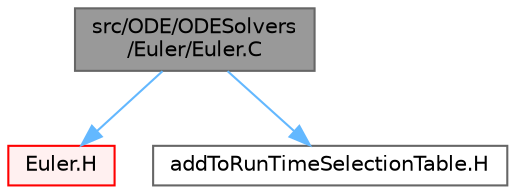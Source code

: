 digraph "src/ODE/ODESolvers/Euler/Euler.C"
{
 // LATEX_PDF_SIZE
  bgcolor="transparent";
  edge [fontname=Helvetica,fontsize=10,labelfontname=Helvetica,labelfontsize=10];
  node [fontname=Helvetica,fontsize=10,shape=box,height=0.2,width=0.4];
  Node1 [id="Node000001",label="src/ODE/ODESolvers\l/Euler/Euler.C",height=0.2,width=0.4,color="gray40", fillcolor="grey60", style="filled", fontcolor="black",tooltip=" "];
  Node1 -> Node2 [id="edge1_Node000001_Node000002",color="steelblue1",style="solid",tooltip=" "];
  Node2 [id="Node000002",label="Euler.H",height=0.2,width=0.4,color="red", fillcolor="#FFF0F0", style="filled",URL="$ODE_2ODESolvers_2Euler_2Euler_8H.html",tooltip=" "];
  Node1 -> Node188 [id="edge2_Node000001_Node000188",color="steelblue1",style="solid",tooltip=" "];
  Node188 [id="Node000188",label="addToRunTimeSelectionTable.H",height=0.2,width=0.4,color="grey40", fillcolor="white", style="filled",URL="$addToRunTimeSelectionTable_8H.html",tooltip="Macros for easy insertion into run-time selection tables."];
}
